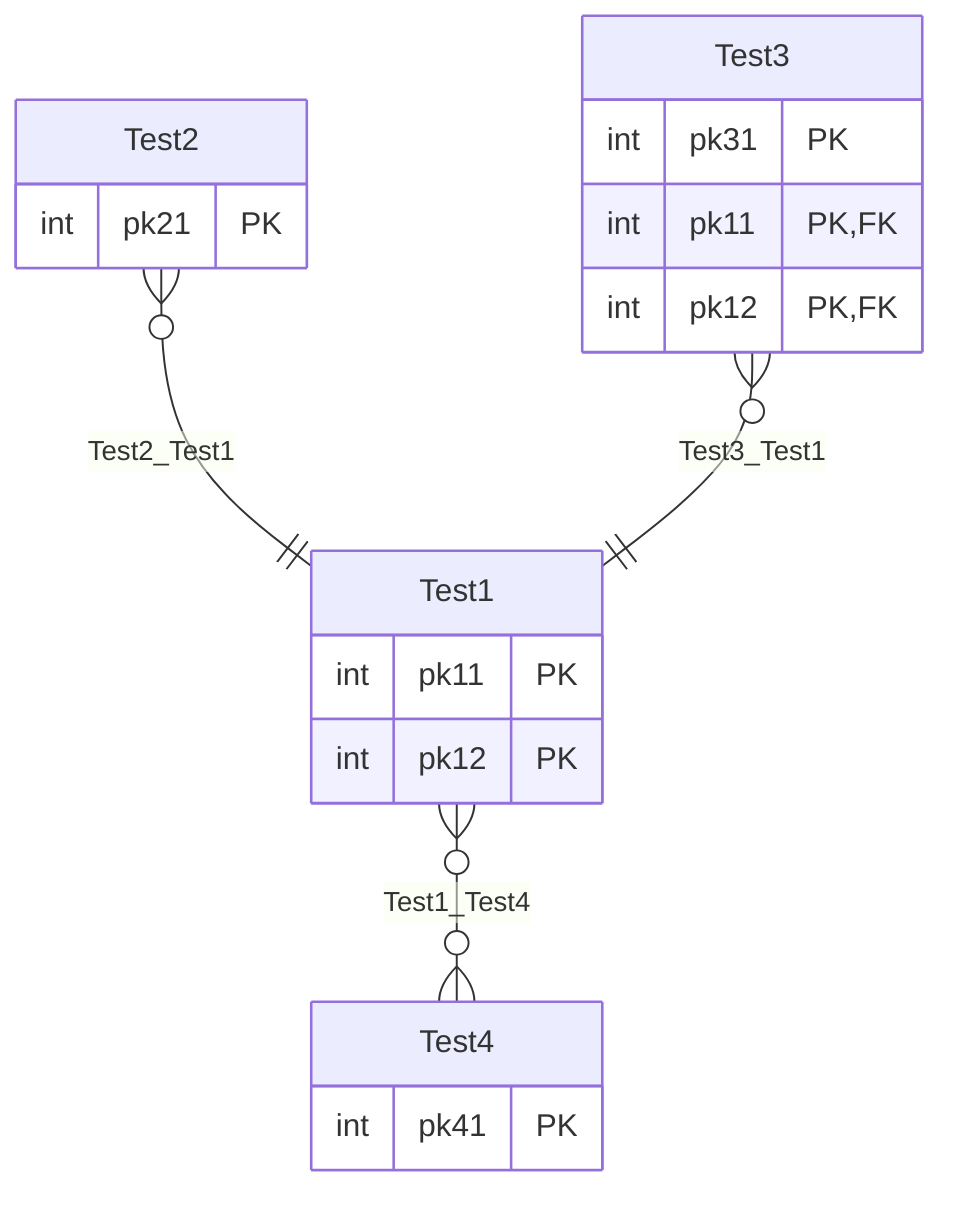 erDiagram

    Test1 {
        int pk11 PK
        int pk12 PK
    }

    Test2 {
        int pk21 PK
    }

    Test3 {
        int pk31 PK
        int pk11 PK, FK
        int pk12 PK, FK
    }

    Test4 {
        int pk41 PK
    }

    Test2 }o--|| Test1 : "Test2_Test1"
    Test3 }o--|| Test1 : "Test3_Test1"
    Test1 }o--o{ Test4 : "Test1_Test4"